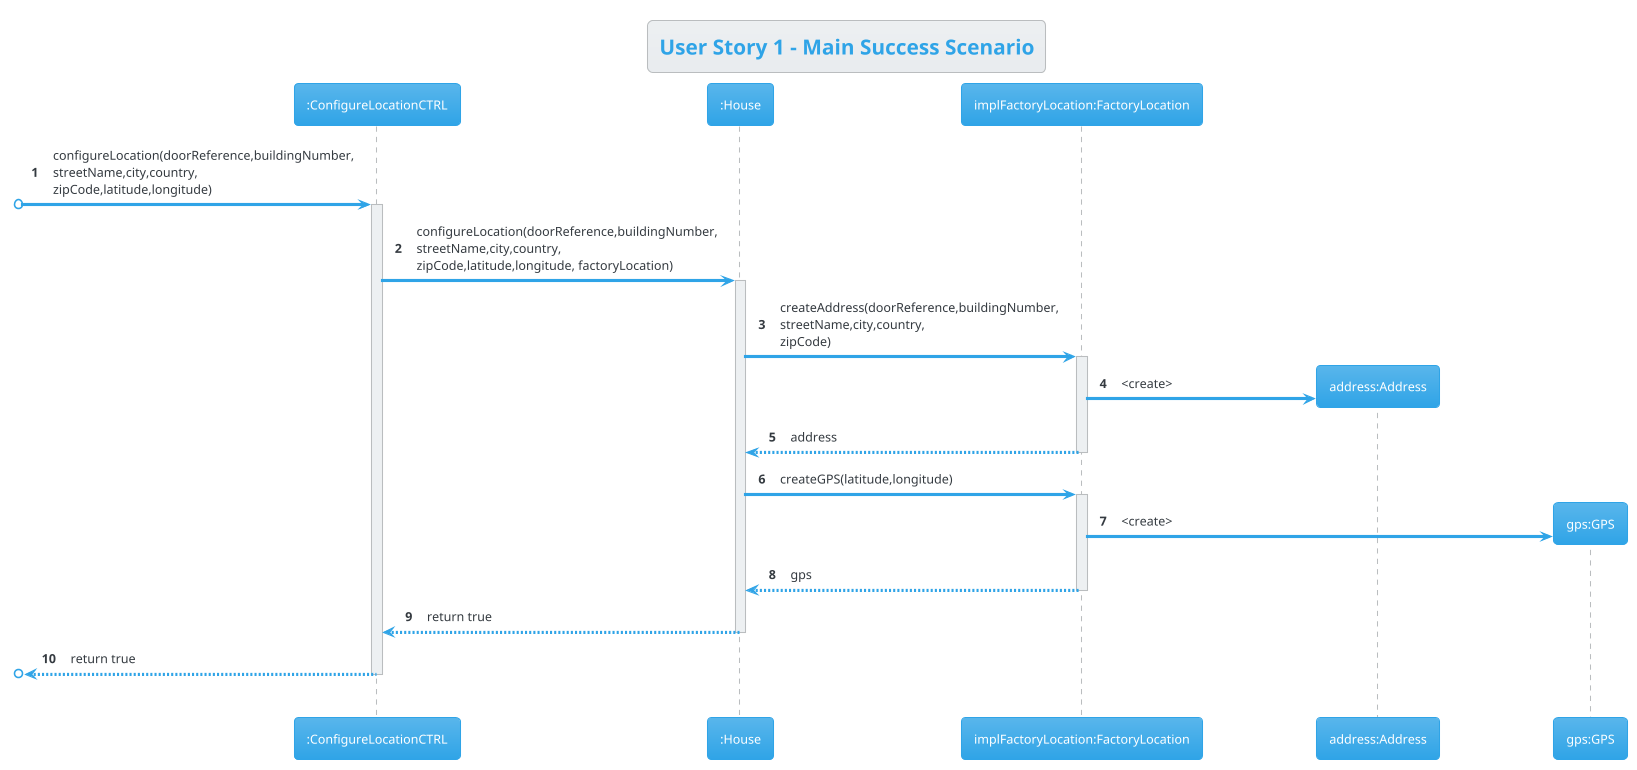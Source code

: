 @startuml
!theme cerulean
autonumber

title User Story 1 - Main Success Scenario

participant ":ConfigureLocationCTRL" as C
participant ":House" as H
participant "implFactoryLocation:FactoryLocation" as F
participant "address:Address" as A
participant "gps:GPS" as G


skinparam ParticipantPadding 50




[o-> C : configureLocation(doorReference,buildingNumber,\nstreetName,city,country,\nzipCode,latitude,longitude)
activate C

C -> H : configureLocation(doorReference,buildingNumber,\nstreetName,city,country,\nzipCode,latitude,longitude, factoryLocation)
activate H

H -> F : createAddress(doorReference,buildingNumber,\nstreetName,city,country,\nzipCode)
activate F




F -> A** : <create>

F --> H : address



deactivate F

H -> F : createGPS(latitude,longitude)

activate F
F -> G** : <create>


F --> H : gps
deactivate F

H --> C : return true
deactivate H

[o<-- C : return true
deactivate C

|||
@endumll
